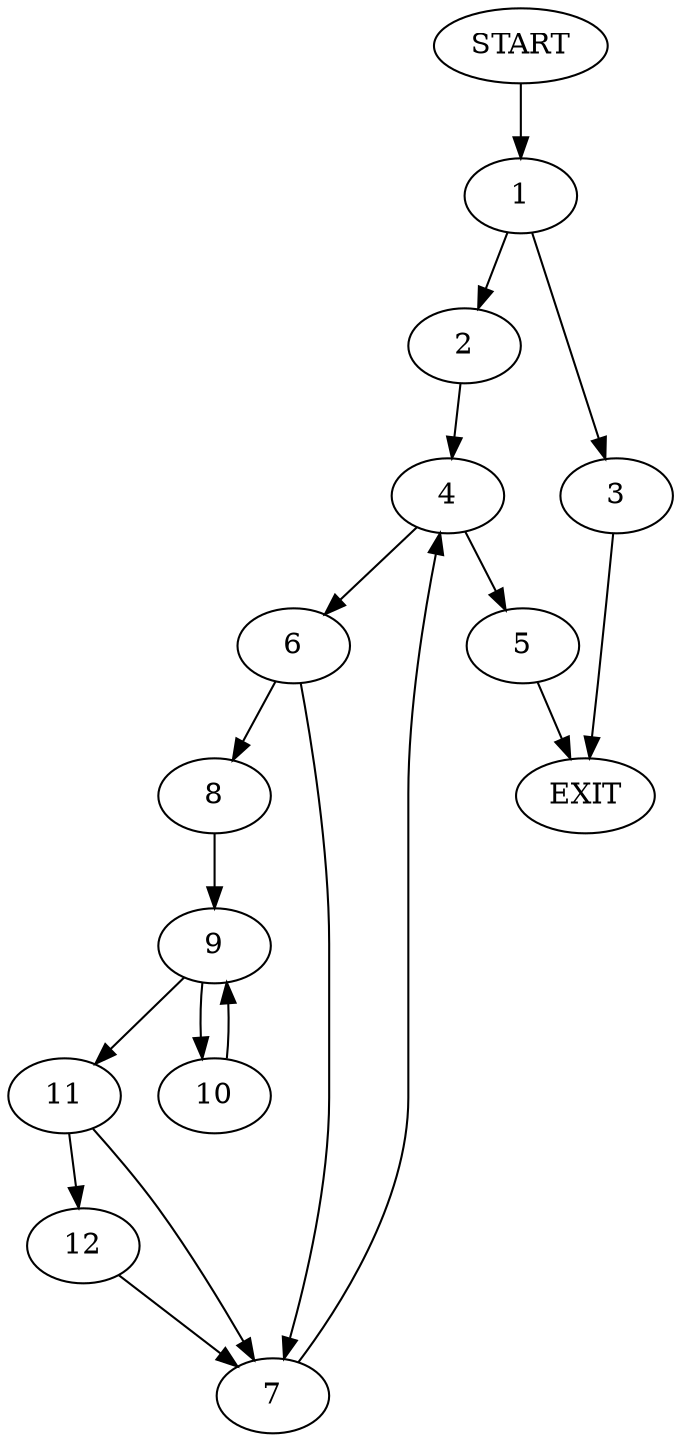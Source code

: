 digraph {
0 [label="START"]
13 [label="EXIT"]
0 -> 1
1 -> 2
1 -> 3
2 -> 4
3 -> 13
4 -> 5
4 -> 6
5 -> 13
6 -> 7
6 -> 8
7 -> 4
8 -> 9
9 -> 10
9 -> 11
10 -> 9
11 -> 7
11 -> 12
12 -> 7
}
